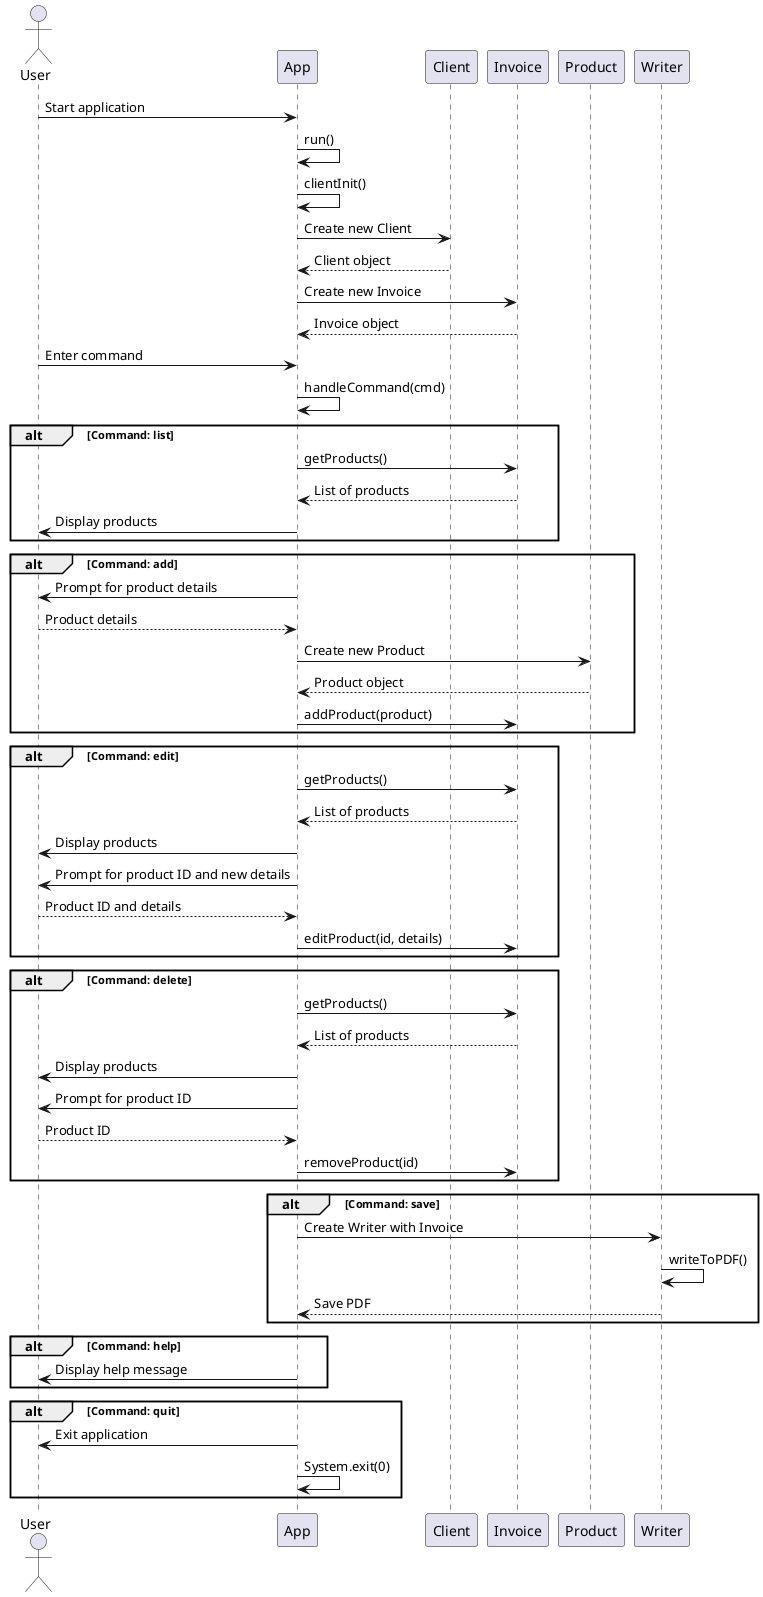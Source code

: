 @startuml
actor User
participant "App" as A
participant "Client" as C
participant "Invoice" as I
participant "Product" as P
participant "Writer" as W

User -> A: Start application
A -> A: run()
A -> A: clientInit()
A -> C: Create new Client
C --> A: Client object
A -> I: Create new Invoice
I --> A: Invoice object

User -> A: Enter command
A -> A: handleCommand(cmd)

alt Command: list
    A -> I: getProducts()
    I --> A: List of products
    A -> User: Display products
end

alt Command: add
    A -> User: Prompt for product details
    User --> A: Product details
    A -> P: Create new Product
    P --> A: Product object
    A -> I: addProduct(product)
end

alt Command: edit
    A -> I: getProducts()
    I --> A: List of products
    A -> User: Display products
    A -> User: Prompt for product ID and new details
    User --> A: Product ID and details
    A -> I: editProduct(id, details)
end

alt Command: delete
    A -> I: getProducts()
    I --> A: List of products
    A -> User: Display products
    A -> User: Prompt for product ID
    User --> A: Product ID
    A -> I: removeProduct(id)
end

alt Command: save
    A -> W: Create Writer with Invoice
    W -> W: writeToPDF()
    W --> A: Save PDF
end

alt Command: help
    A -> User: Display help message
end

alt Command: quit
    A -> User: Exit application
    A -> A: System.exit(0)
end
@enduml
